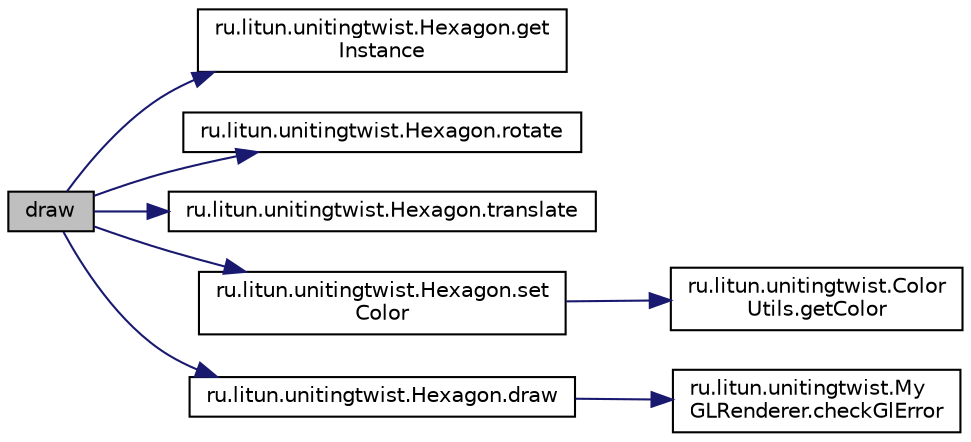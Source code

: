 digraph "draw"
{
  edge [fontname="Helvetica",fontsize="10",labelfontname="Helvetica",labelfontsize="10"];
  node [fontname="Helvetica",fontsize="10",shape=record];
  rankdir="LR";
  Node2 [label="draw",height=0.2,width=0.4,color="black", fillcolor="grey75", style="filled", fontcolor="black"];
  Node2 -> Node3 [color="midnightblue",fontsize="10",style="solid",fontname="Helvetica"];
  Node3 [label="ru.litun.unitingtwist.Hexagon.get\lInstance",height=0.2,width=0.4,color="black", fillcolor="white", style="filled",URL="$classru_1_1litun_1_1unitingtwist_1_1_hexagon.html#a0428295cb76ddb8aaa39007c6e98a294"];
  Node2 -> Node4 [color="midnightblue",fontsize="10",style="solid",fontname="Helvetica"];
  Node4 [label="ru.litun.unitingtwist.Hexagon.rotate",height=0.2,width=0.4,color="black", fillcolor="white", style="filled",URL="$classru_1_1litun_1_1unitingtwist_1_1_hexagon.html#a523014438b1a8318ec0915c2ce0a3430"];
  Node2 -> Node5 [color="midnightblue",fontsize="10",style="solid",fontname="Helvetica"];
  Node5 [label="ru.litun.unitingtwist.Hexagon.translate",height=0.2,width=0.4,color="black", fillcolor="white", style="filled",URL="$classru_1_1litun_1_1unitingtwist_1_1_hexagon.html#aaf32fd3f86bbef7279898dd958c847cd"];
  Node2 -> Node6 [color="midnightblue",fontsize="10",style="solid",fontname="Helvetica"];
  Node6 [label="ru.litun.unitingtwist.Hexagon.set\lColor",height=0.2,width=0.4,color="black", fillcolor="white", style="filled",URL="$classru_1_1litun_1_1unitingtwist_1_1_hexagon.html#a1cc9d5666b1d32b3e35f88192b3b4d3f"];
  Node6 -> Node7 [color="midnightblue",fontsize="10",style="solid",fontname="Helvetica"];
  Node7 [label="ru.litun.unitingtwist.Color\lUtils.getColor",height=0.2,width=0.4,color="black", fillcolor="white", style="filled",URL="$classru_1_1litun_1_1unitingtwist_1_1_color_utils.html#aa3a7d7ee785a482b0ff389374266933a"];
  Node2 -> Node8 [color="midnightblue",fontsize="10",style="solid",fontname="Helvetica"];
  Node8 [label="ru.litun.unitingtwist.Hexagon.draw",height=0.2,width=0.4,color="black", fillcolor="white", style="filled",URL="$classru_1_1litun_1_1unitingtwist_1_1_hexagon.html#ace8a0d2a4e41b6d83897d48fd91a7ab3",tooltip="Encapsulates the OpenGL ES instructions for drawing this shape. "];
  Node8 -> Node9 [color="midnightblue",fontsize="10",style="solid",fontname="Helvetica"];
  Node9 [label="ru.litun.unitingtwist.My\lGLRenderer.checkGlError",height=0.2,width=0.4,color="black", fillcolor="white", style="filled",URL="$classru_1_1litun_1_1unitingtwist_1_1_my_g_l_renderer.html#afc7bb79511afe0d6da9e42e87727e834",tooltip="Utility method for debugging OpenGL calls. "];
}
